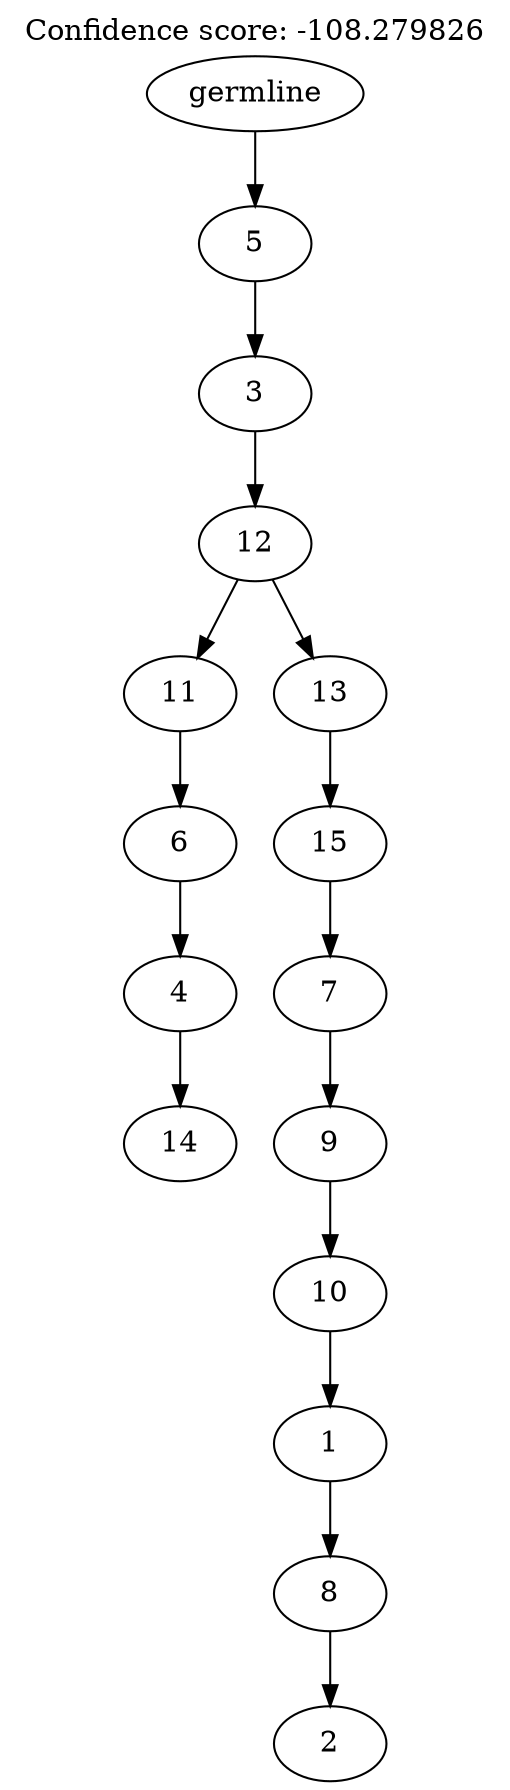 digraph g {
	"14" -> "15";
	"15" [label="14"];
	"13" -> "14";
	"14" [label="4"];
	"12" -> "13";
	"13" [label="6"];
	"10" -> "11";
	"11" [label="2"];
	"9" -> "10";
	"10" [label="8"];
	"8" -> "9";
	"9" [label="1"];
	"7" -> "8";
	"8" [label="10"];
	"6" -> "7";
	"7" [label="9"];
	"5" -> "6";
	"6" [label="7"];
	"4" -> "5";
	"5" [label="15"];
	"3" -> "4";
	"4" [label="13"];
	"3" -> "12";
	"12" [label="11"];
	"2" -> "3";
	"3" [label="12"];
	"1" -> "2";
	"2" [label="3"];
	"0" -> "1";
	"1" [label="5"];
	"0" [label="germline"];
	labelloc="t";
	label="Confidence score: -108.279826";
}
